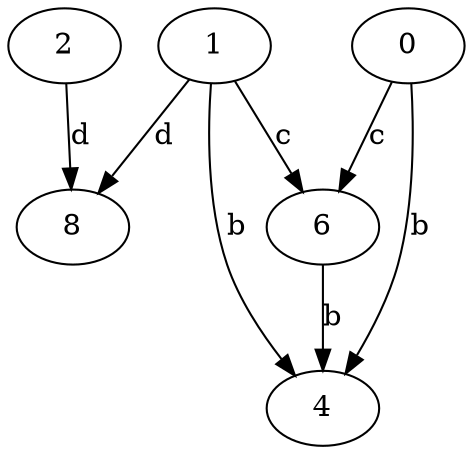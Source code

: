 strict digraph  {
1;
2;
0;
4;
6;
8;
1 -> 4  [label=b];
1 -> 6  [label=c];
1 -> 8  [label=d];
2 -> 8  [label=d];
0 -> 4  [label=b];
0 -> 6  [label=c];
6 -> 4  [label=b];
}
